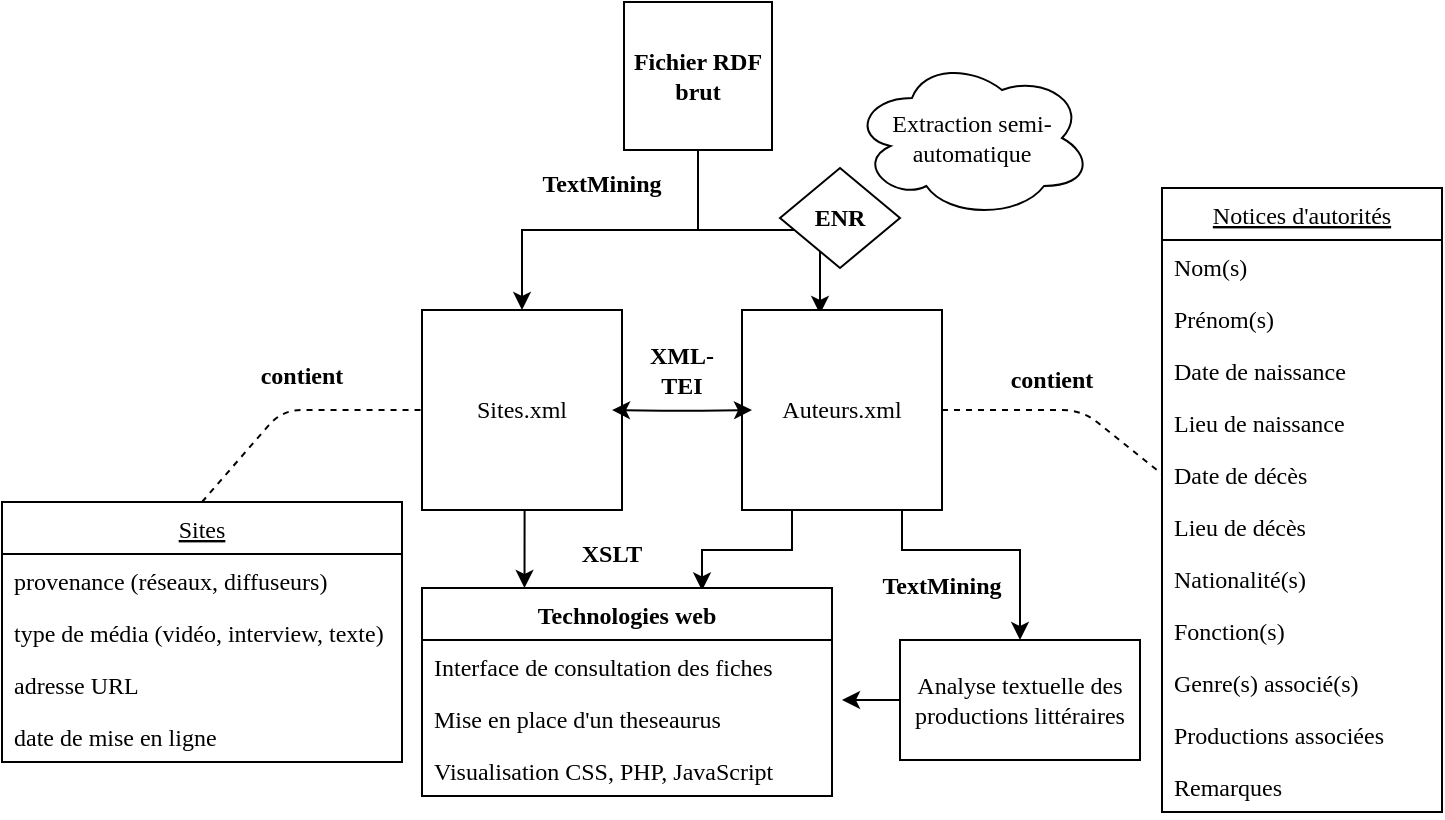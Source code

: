 <mxfile version="11.3.1" type="google" pages="1"><diagram id="L4OIheG94GIy8S_bN5a9" name="Page-1"><mxGraphModel dx="645" dy="566" grid="1" gridSize="10" guides="1" tooltips="1" connect="1" arrows="1" fold="1" page="1" pageScale="1" pageWidth="1169" pageHeight="826" math="0" shadow="0"><root><mxCell id="0"/><mxCell id="1" parent="0"/><mxCell id="trBEHIyU2ByIgKRpw11q-29" style="edgeStyle=orthogonalEdgeStyle;rounded=0;orthogonalLoop=1;jettySize=auto;html=1;exitX=0.75;exitY=1;exitDx=0;exitDy=0;entryX=0.39;entryY=0.02;entryDx=0;entryDy=0;entryPerimeter=0;fontFamily=Times New Roman;" parent="1" source="trBEHIyU2ByIgKRpw11q-31" target="trBEHIyU2ByIgKRpw11q-36" edge="1"><mxGeometry relative="1" as="geometry"><Array as="points"><mxPoint x="778" y="334"/><mxPoint x="778" y="374"/><mxPoint x="839" y="374"/></Array></mxGeometry></mxCell><mxCell id="trBEHIyU2ByIgKRpw11q-30" style="edgeStyle=orthogonalEdgeStyle;rounded=0;orthogonalLoop=1;jettySize=auto;html=1;exitX=0.25;exitY=1;exitDx=0;exitDy=0;entryX=0.5;entryY=0;entryDx=0;entryDy=0;fontFamily=Times New Roman;" parent="1" source="trBEHIyU2ByIgKRpw11q-31" target="trBEHIyU2ByIgKRpw11q-33" edge="1"><mxGeometry relative="1" as="geometry"><Array as="points"><mxPoint x="778" y="334"/><mxPoint x="778" y="374"/><mxPoint x="690" y="374"/></Array></mxGeometry></mxCell><mxCell id="trBEHIyU2ByIgKRpw11q-31" value="&lt;b&gt;Fichier RDF brut&lt;/b&gt;" style="whiteSpace=wrap;html=1;aspect=fixed;fontFamily=Times New Roman;" parent="1" vertex="1"><mxGeometry x="741" y="260" width="74" height="74" as="geometry"/></mxCell><mxCell id="trBEHIyU2ByIgKRpw11q-32" style="edgeStyle=orthogonalEdgeStyle;rounded=0;orthogonalLoop=1;jettySize=auto;html=1;exitX=0.5;exitY=1;exitDx=0;exitDy=0;entryX=0.25;entryY=0;entryDx=0;entryDy=0;fontFamily=Times New Roman;" parent="1" source="trBEHIyU2ByIgKRpw11q-33" target="trBEHIyU2ByIgKRpw11q-37" edge="1"><mxGeometry relative="1" as="geometry"/></mxCell><mxCell id="trBEHIyU2ByIgKRpw11q-33" value="Sites.xml" style="whiteSpace=wrap;html=1;aspect=fixed;fontFamily=Times New Roman;" parent="1" vertex="1"><mxGeometry x="640" y="414" width="100" height="100" as="geometry"/></mxCell><mxCell id="trBEHIyU2ByIgKRpw11q-34" style="edgeStyle=orthogonalEdgeStyle;rounded=0;orthogonalLoop=1;jettySize=auto;html=1;exitX=0.75;exitY=1;exitDx=0;exitDy=0;entryX=0.5;entryY=0;entryDx=0;entryDy=0;fontFamily=Times New Roman;" parent="1" source="trBEHIyU2ByIgKRpw11q-36" target="trBEHIyU2ByIgKRpw11q-67" edge="1"><mxGeometry relative="1" as="geometry"><Array as="points"><mxPoint x="880" y="514"/><mxPoint x="880" y="534"/><mxPoint x="939" y="534"/></Array></mxGeometry></mxCell><mxCell id="trBEHIyU2ByIgKRpw11q-35" style="edgeStyle=orthogonalEdgeStyle;rounded=0;orthogonalLoop=1;jettySize=auto;html=1;exitX=0.25;exitY=1;exitDx=0;exitDy=0;entryX=0.683;entryY=0.012;entryDx=0;entryDy=0;entryPerimeter=0;fontFamily=Times New Roman;" parent="1" source="trBEHIyU2ByIgKRpw11q-36" target="trBEHIyU2ByIgKRpw11q-37" edge="1"><mxGeometry relative="1" as="geometry"><Array as="points"><mxPoint x="825" y="534"/><mxPoint x="780" y="534"/></Array></mxGeometry></mxCell><mxCell id="trBEHIyU2ByIgKRpw11q-36" value="Auteurs.xml" style="whiteSpace=wrap;html=1;aspect=fixed;fontFamily=Times New Roman;" parent="1" vertex="1"><mxGeometry x="800" y="414" width="100" height="100" as="geometry"/></mxCell><mxCell id="trBEHIyU2ByIgKRpw11q-37" value="Technologies web" style="swimlane;fontStyle=1;align=center;verticalAlign=top;childLayout=stackLayout;horizontal=1;startSize=26;horizontalStack=0;resizeParent=1;resizeParentMax=0;resizeLast=0;collapsible=1;marginBottom=0;fontFamily=Times New Roman;" parent="1" vertex="1"><mxGeometry x="640" y="553" width="205" height="104" as="geometry"/></mxCell><mxCell id="trBEHIyU2ByIgKRpw11q-71" value="Interface de consultation des fiches" style="text;strokeColor=none;fillColor=none;align=left;verticalAlign=top;spacingLeft=4;spacingRight=4;overflow=hidden;rotatable=0;points=[[0,0.5],[1,0.5]];portConstraint=eastwest;fontFamily=Times New Roman;" parent="trBEHIyU2ByIgKRpw11q-37" vertex="1"><mxGeometry y="26" width="205" height="26" as="geometry"/></mxCell><mxCell id="trBEHIyU2ByIgKRpw11q-72" value="Mise en place d'un theseaurus" style="text;strokeColor=none;fillColor=none;align=left;verticalAlign=top;spacingLeft=4;spacingRight=4;overflow=hidden;rotatable=0;points=[[0,0.5],[1,0.5]];portConstraint=eastwest;fontFamily=Times New Roman;fontStyle=0" parent="trBEHIyU2ByIgKRpw11q-37" vertex="1"><mxGeometry y="52" width="205" height="26" as="geometry"/></mxCell><mxCell id="trBEHIyU2ByIgKRpw11q-73" value="Visualisation CSS, PHP, JavaScript" style="text;strokeColor=none;fillColor=none;align=left;verticalAlign=top;spacingLeft=4;spacingRight=4;overflow=hidden;rotatable=0;points=[[0,0.5],[1,0.5]];portConstraint=eastwest;fontFamily=Times New Roman;" parent="trBEHIyU2ByIgKRpw11q-37" vertex="1"><mxGeometry y="78" width="205" height="26" as="geometry"/></mxCell><mxCell id="trBEHIyU2ByIgKRpw11q-41" value="&lt;b&gt;XML-TEI&lt;/b&gt;" style="text;html=1;strokeColor=none;fillColor=none;align=center;verticalAlign=middle;whiteSpace=wrap;rounded=0;fontFamily=Times New Roman;" parent="1" vertex="1"><mxGeometry x="750" y="434" width="40" height="20" as="geometry"/></mxCell><mxCell id="trBEHIyU2ByIgKRpw11q-42" value="" style="endArrow=classic;startArrow=classic;html=1;fontFamily=Times New Roman;" parent="1" edge="1"><mxGeometry width="50" height="50" relative="1" as="geometry"><mxPoint x="735" y="464" as="sourcePoint"/><mxPoint x="805" y="464" as="targetPoint"/><Array as="points"><mxPoint x="770" y="464.5"/></Array></mxGeometry></mxCell><mxCell id="trBEHIyU2ByIgKRpw11q-43" value="Notices d'autorités" style="swimlane;fontStyle=4;childLayout=stackLayout;horizontal=1;startSize=26;fillColor=none;horizontalStack=0;resizeParent=1;resizeParentMax=0;resizeLast=0;collapsible=1;marginBottom=0;fontFamily=Times New Roman;" parent="1" vertex="1"><mxGeometry x="1010" y="353" width="140" height="312" as="geometry"/></mxCell><mxCell id="trBEHIyU2ByIgKRpw11q-44" value="Nom(s)" style="text;strokeColor=none;fillColor=none;align=left;verticalAlign=top;spacingLeft=4;spacingRight=4;overflow=hidden;rotatable=0;points=[[0,0.5],[1,0.5]];portConstraint=eastwest;fontFamily=Times New Roman;" parent="trBEHIyU2ByIgKRpw11q-43" vertex="1"><mxGeometry y="26" width="140" height="26" as="geometry"/></mxCell><mxCell id="trBEHIyU2ByIgKRpw11q-45" value="Prénom(s)" style="text;strokeColor=none;fillColor=none;align=left;verticalAlign=top;spacingLeft=4;spacingRight=4;overflow=hidden;rotatable=0;points=[[0,0.5],[1,0.5]];portConstraint=eastwest;fontFamily=Times New Roman;" parent="trBEHIyU2ByIgKRpw11q-43" vertex="1"><mxGeometry y="52" width="140" height="26" as="geometry"/></mxCell><mxCell id="trBEHIyU2ByIgKRpw11q-46" value="Date de naissance" style="text;strokeColor=none;fillColor=none;align=left;verticalAlign=top;spacingLeft=4;spacingRight=4;overflow=hidden;rotatable=0;points=[[0,0.5],[1,0.5]];portConstraint=eastwest;fontFamily=Times New Roman;" parent="trBEHIyU2ByIgKRpw11q-43" vertex="1"><mxGeometry y="78" width="140" height="26" as="geometry"/></mxCell><mxCell id="trBEHIyU2ByIgKRpw11q-47" value="Lieu de naissance" style="text;strokeColor=none;fillColor=none;align=left;verticalAlign=top;spacingLeft=4;spacingRight=4;overflow=hidden;rotatable=0;points=[[0,0.5],[1,0.5]];portConstraint=eastwest;fontFamily=Times New Roman;" parent="trBEHIyU2ByIgKRpw11q-43" vertex="1"><mxGeometry y="104" width="140" height="26" as="geometry"/></mxCell><mxCell id="trBEHIyU2ByIgKRpw11q-48" value="Date de décès" style="text;strokeColor=none;fillColor=none;align=left;verticalAlign=top;spacingLeft=4;spacingRight=4;overflow=hidden;rotatable=0;points=[[0,0.5],[1,0.5]];portConstraint=eastwest;fontFamily=Times New Roman;" parent="trBEHIyU2ByIgKRpw11q-43" vertex="1"><mxGeometry y="130" width="140" height="26" as="geometry"/></mxCell><mxCell id="trBEHIyU2ByIgKRpw11q-49" value="Lieu de décès" style="text;strokeColor=none;fillColor=none;align=left;verticalAlign=top;spacingLeft=4;spacingRight=4;overflow=hidden;rotatable=0;points=[[0,0.5],[1,0.5]];portConstraint=eastwest;fontFamily=Times New Roman;" parent="trBEHIyU2ByIgKRpw11q-43" vertex="1"><mxGeometry y="156" width="140" height="26" as="geometry"/></mxCell><mxCell id="trBEHIyU2ByIgKRpw11q-50" value="Nationalité(s)" style="text;strokeColor=none;fillColor=none;align=left;verticalAlign=top;spacingLeft=4;spacingRight=4;overflow=hidden;rotatable=0;points=[[0,0.5],[1,0.5]];portConstraint=eastwest;fontFamily=Times New Roman;" parent="trBEHIyU2ByIgKRpw11q-43" vertex="1"><mxGeometry y="182" width="140" height="26" as="geometry"/></mxCell><mxCell id="trBEHIyU2ByIgKRpw11q-51" value="Fonction(s) " style="text;strokeColor=none;fillColor=none;align=left;verticalAlign=top;spacingLeft=4;spacingRight=4;overflow=hidden;rotatable=0;points=[[0,0.5],[1,0.5]];portConstraint=eastwest;fontFamily=Times New Roman;" parent="trBEHIyU2ByIgKRpw11q-43" vertex="1"><mxGeometry y="208" width="140" height="26" as="geometry"/></mxCell><mxCell id="trBEHIyU2ByIgKRpw11q-52" value="Genre(s) associé(s)" style="text;strokeColor=none;fillColor=none;align=left;verticalAlign=top;spacingLeft=4;spacingRight=4;overflow=hidden;rotatable=0;points=[[0,0.5],[1,0.5]];portConstraint=eastwest;fontFamily=Times New Roman;" parent="trBEHIyU2ByIgKRpw11q-43" vertex="1"><mxGeometry y="234" width="140" height="26" as="geometry"/></mxCell><mxCell id="trBEHIyU2ByIgKRpw11q-53" value="Productions associées" style="text;strokeColor=none;fillColor=none;align=left;verticalAlign=top;spacingLeft=4;spacingRight=4;overflow=hidden;rotatable=0;points=[[0,0.5],[1,0.5]];portConstraint=eastwest;fontFamily=Times New Roman;" parent="trBEHIyU2ByIgKRpw11q-43" vertex="1"><mxGeometry y="260" width="140" height="26" as="geometry"/></mxCell><mxCell id="trBEHIyU2ByIgKRpw11q-70" value="Remarques" style="text;strokeColor=none;fillColor=none;align=left;verticalAlign=top;spacingLeft=4;spacingRight=4;overflow=hidden;rotatable=0;points=[[0,0.5],[1,0.5]];portConstraint=eastwest;fontFamily=Times New Roman;" parent="trBEHIyU2ByIgKRpw11q-43" vertex="1"><mxGeometry y="286" width="140" height="26" as="geometry"/></mxCell><mxCell id="trBEHIyU2ByIgKRpw11q-55" value="Sites" style="swimlane;fontStyle=4;childLayout=stackLayout;horizontal=1;startSize=26;fillColor=none;horizontalStack=0;resizeParent=1;resizeParentMax=0;resizeLast=0;collapsible=1;marginBottom=0;fontFamily=Times New Roman;" parent="1" vertex="1"><mxGeometry x="430" y="510" width="200" height="130" as="geometry"/></mxCell><mxCell id="trBEHIyU2ByIgKRpw11q-56" value="provenance (réseaux, diffuseurs)" style="text;strokeColor=none;fillColor=none;align=left;verticalAlign=top;spacingLeft=4;spacingRight=4;overflow=hidden;rotatable=0;points=[[0,0.5],[1,0.5]];portConstraint=eastwest;fontFamily=Times New Roman;" parent="trBEHIyU2ByIgKRpw11q-55" vertex="1"><mxGeometry y="26" width="200" height="26" as="geometry"/></mxCell><mxCell id="trBEHIyU2ByIgKRpw11q-57" value="type de média (vidéo, interview, texte)" style="text;strokeColor=none;fillColor=none;align=left;verticalAlign=top;spacingLeft=4;spacingRight=4;overflow=hidden;rotatable=0;points=[[0,0.5],[1,0.5]];portConstraint=eastwest;fontFamily=Times New Roman;" parent="trBEHIyU2ByIgKRpw11q-55" vertex="1"><mxGeometry y="52" width="200" height="26" as="geometry"/></mxCell><mxCell id="trBEHIyU2ByIgKRpw11q-58" value="adresse URL" style="text;strokeColor=none;fillColor=none;align=left;verticalAlign=top;spacingLeft=4;spacingRight=4;overflow=hidden;rotatable=0;points=[[0,0.5],[1,0.5]];portConstraint=eastwest;fontFamily=Times New Roman;" parent="trBEHIyU2ByIgKRpw11q-55" vertex="1"><mxGeometry y="78" width="200" height="26" as="geometry"/></mxCell><mxCell id="trBEHIyU2ByIgKRpw11q-68" value="date de mise en ligne" style="text;strokeColor=none;fillColor=none;align=left;verticalAlign=top;spacingLeft=4;spacingRight=4;overflow=hidden;rotatable=0;points=[[0,0.5],[1,0.5]];portConstraint=eastwest;fontFamily=Times New Roman;" parent="trBEHIyU2ByIgKRpw11q-55" vertex="1"><mxGeometry y="104" width="200" height="26" as="geometry"/></mxCell><mxCell id="trBEHIyU2ByIgKRpw11q-59" value="&lt;b&gt;ENR&lt;/b&gt;" style="rhombus;whiteSpace=wrap;html=1;fontFamily=Times New Roman;" parent="1" vertex="1"><mxGeometry x="819" y="343" width="60" height="50" as="geometry"/></mxCell><mxCell id="trBEHIyU2ByIgKRpw11q-61" value="&lt;div&gt;&lt;b&gt;contient&lt;/b&gt;&lt;/div&gt;" style="text;html=1;strokeColor=none;fillColor=none;align=center;verticalAlign=middle;whiteSpace=wrap;rounded=0;fontFamily=Times New Roman;" parent="1" vertex="1"><mxGeometry x="560" y="437" width="40" height="20" as="geometry"/></mxCell><mxCell id="trBEHIyU2ByIgKRpw11q-62" value="&lt;div&gt;&lt;b&gt;contient&lt;/b&gt;&lt;/div&gt;" style="text;html=1;strokeColor=none;fillColor=none;align=center;verticalAlign=middle;whiteSpace=wrap;rounded=0;fontFamily=Times New Roman;" parent="1" vertex="1"><mxGeometry x="935" y="439" width="40" height="20" as="geometry"/></mxCell><mxCell id="trBEHIyU2ByIgKRpw11q-63" value="&lt;b&gt;XSLT&lt;/b&gt;" style="text;html=1;strokeColor=none;fillColor=none;align=center;verticalAlign=middle;whiteSpace=wrap;rounded=0;fontFamily=Times New Roman;" parent="1" vertex="1"><mxGeometry x="710" y="526" width="50" height="20" as="geometry"/></mxCell><mxCell id="trBEHIyU2ByIgKRpw11q-64" value="&lt;b&gt;TextMining&lt;/b&gt;" style="text;html=1;strokeColor=none;fillColor=none;align=center;verticalAlign=middle;whiteSpace=wrap;rounded=0;fontFamily=Times New Roman;" parent="1" vertex="1"><mxGeometry x="710" y="341" width="40" height="20" as="geometry"/></mxCell><mxCell id="trBEHIyU2ByIgKRpw11q-65" value="Extraction semi-automatique" style="ellipse;shape=cloud;whiteSpace=wrap;html=1;fontFamily=Times New Roman;" parent="1" vertex="1"><mxGeometry x="855" y="288" width="120" height="80" as="geometry"/></mxCell><mxCell id="trBEHIyU2ByIgKRpw11q-74" style="edgeStyle=orthogonalEdgeStyle;rounded=0;orthogonalLoop=1;jettySize=auto;html=1;exitX=0;exitY=0.5;exitDx=0;exitDy=0;fontFamily=Times New Roman;" parent="1" source="trBEHIyU2ByIgKRpw11q-67" edge="1"><mxGeometry relative="1" as="geometry"><mxPoint x="850" y="609" as="targetPoint"/></mxGeometry></mxCell><mxCell id="trBEHIyU2ByIgKRpw11q-67" value="&lt;div&gt;Analyse textuelle des productions littéraires&lt;/div&gt;" style="rounded=0;whiteSpace=wrap;html=1;fontFamily=Times New Roman;" parent="1" vertex="1"><mxGeometry x="879" y="579" width="120" height="60" as="geometry"/></mxCell><mxCell id="trBEHIyU2ByIgKRpw11q-75" value="&lt;b&gt;TextMining&lt;/b&gt;" style="text;html=1;strokeColor=none;fillColor=none;align=center;verticalAlign=middle;whiteSpace=wrap;rounded=0;fontFamily=Times New Roman;" parent="1" vertex="1"><mxGeometry x="880" y="542" width="40" height="20" as="geometry"/></mxCell><mxCell id="9neZabD2IHNFb7lt5Xx--1" value="" style="endArrow=none;dashed=1;html=1;entryX=0;entryY=0.5;entryDx=0;entryDy=0;exitX=0.5;exitY=0;exitDx=0;exitDy=0;" edge="1" parent="1" source="trBEHIyU2ByIgKRpw11q-55" target="trBEHIyU2ByIgKRpw11q-33"><mxGeometry width="50" height="50" relative="1" as="geometry"><mxPoint x="430" y="740" as="sourcePoint"/><mxPoint x="480" y="690" as="targetPoint"/><Array as="points"><mxPoint x="570" y="464"/></Array></mxGeometry></mxCell><mxCell id="9neZabD2IHNFb7lt5Xx--2" value="" style="endArrow=none;dashed=1;html=1;entryX=0;entryY=0.5;entryDx=0;entryDy=0;exitX=1;exitY=0.5;exitDx=0;exitDy=0;" edge="1" parent="1" source="trBEHIyU2ByIgKRpw11q-36" target="trBEHIyU2ByIgKRpw11q-48"><mxGeometry width="50" height="50" relative="1" as="geometry"><mxPoint x="540" y="740" as="sourcePoint"/><mxPoint x="590" y="690" as="targetPoint"/><Array as="points"><mxPoint x="970" y="464"/></Array></mxGeometry></mxCell></root></mxGraphModel></diagram></mxfile>